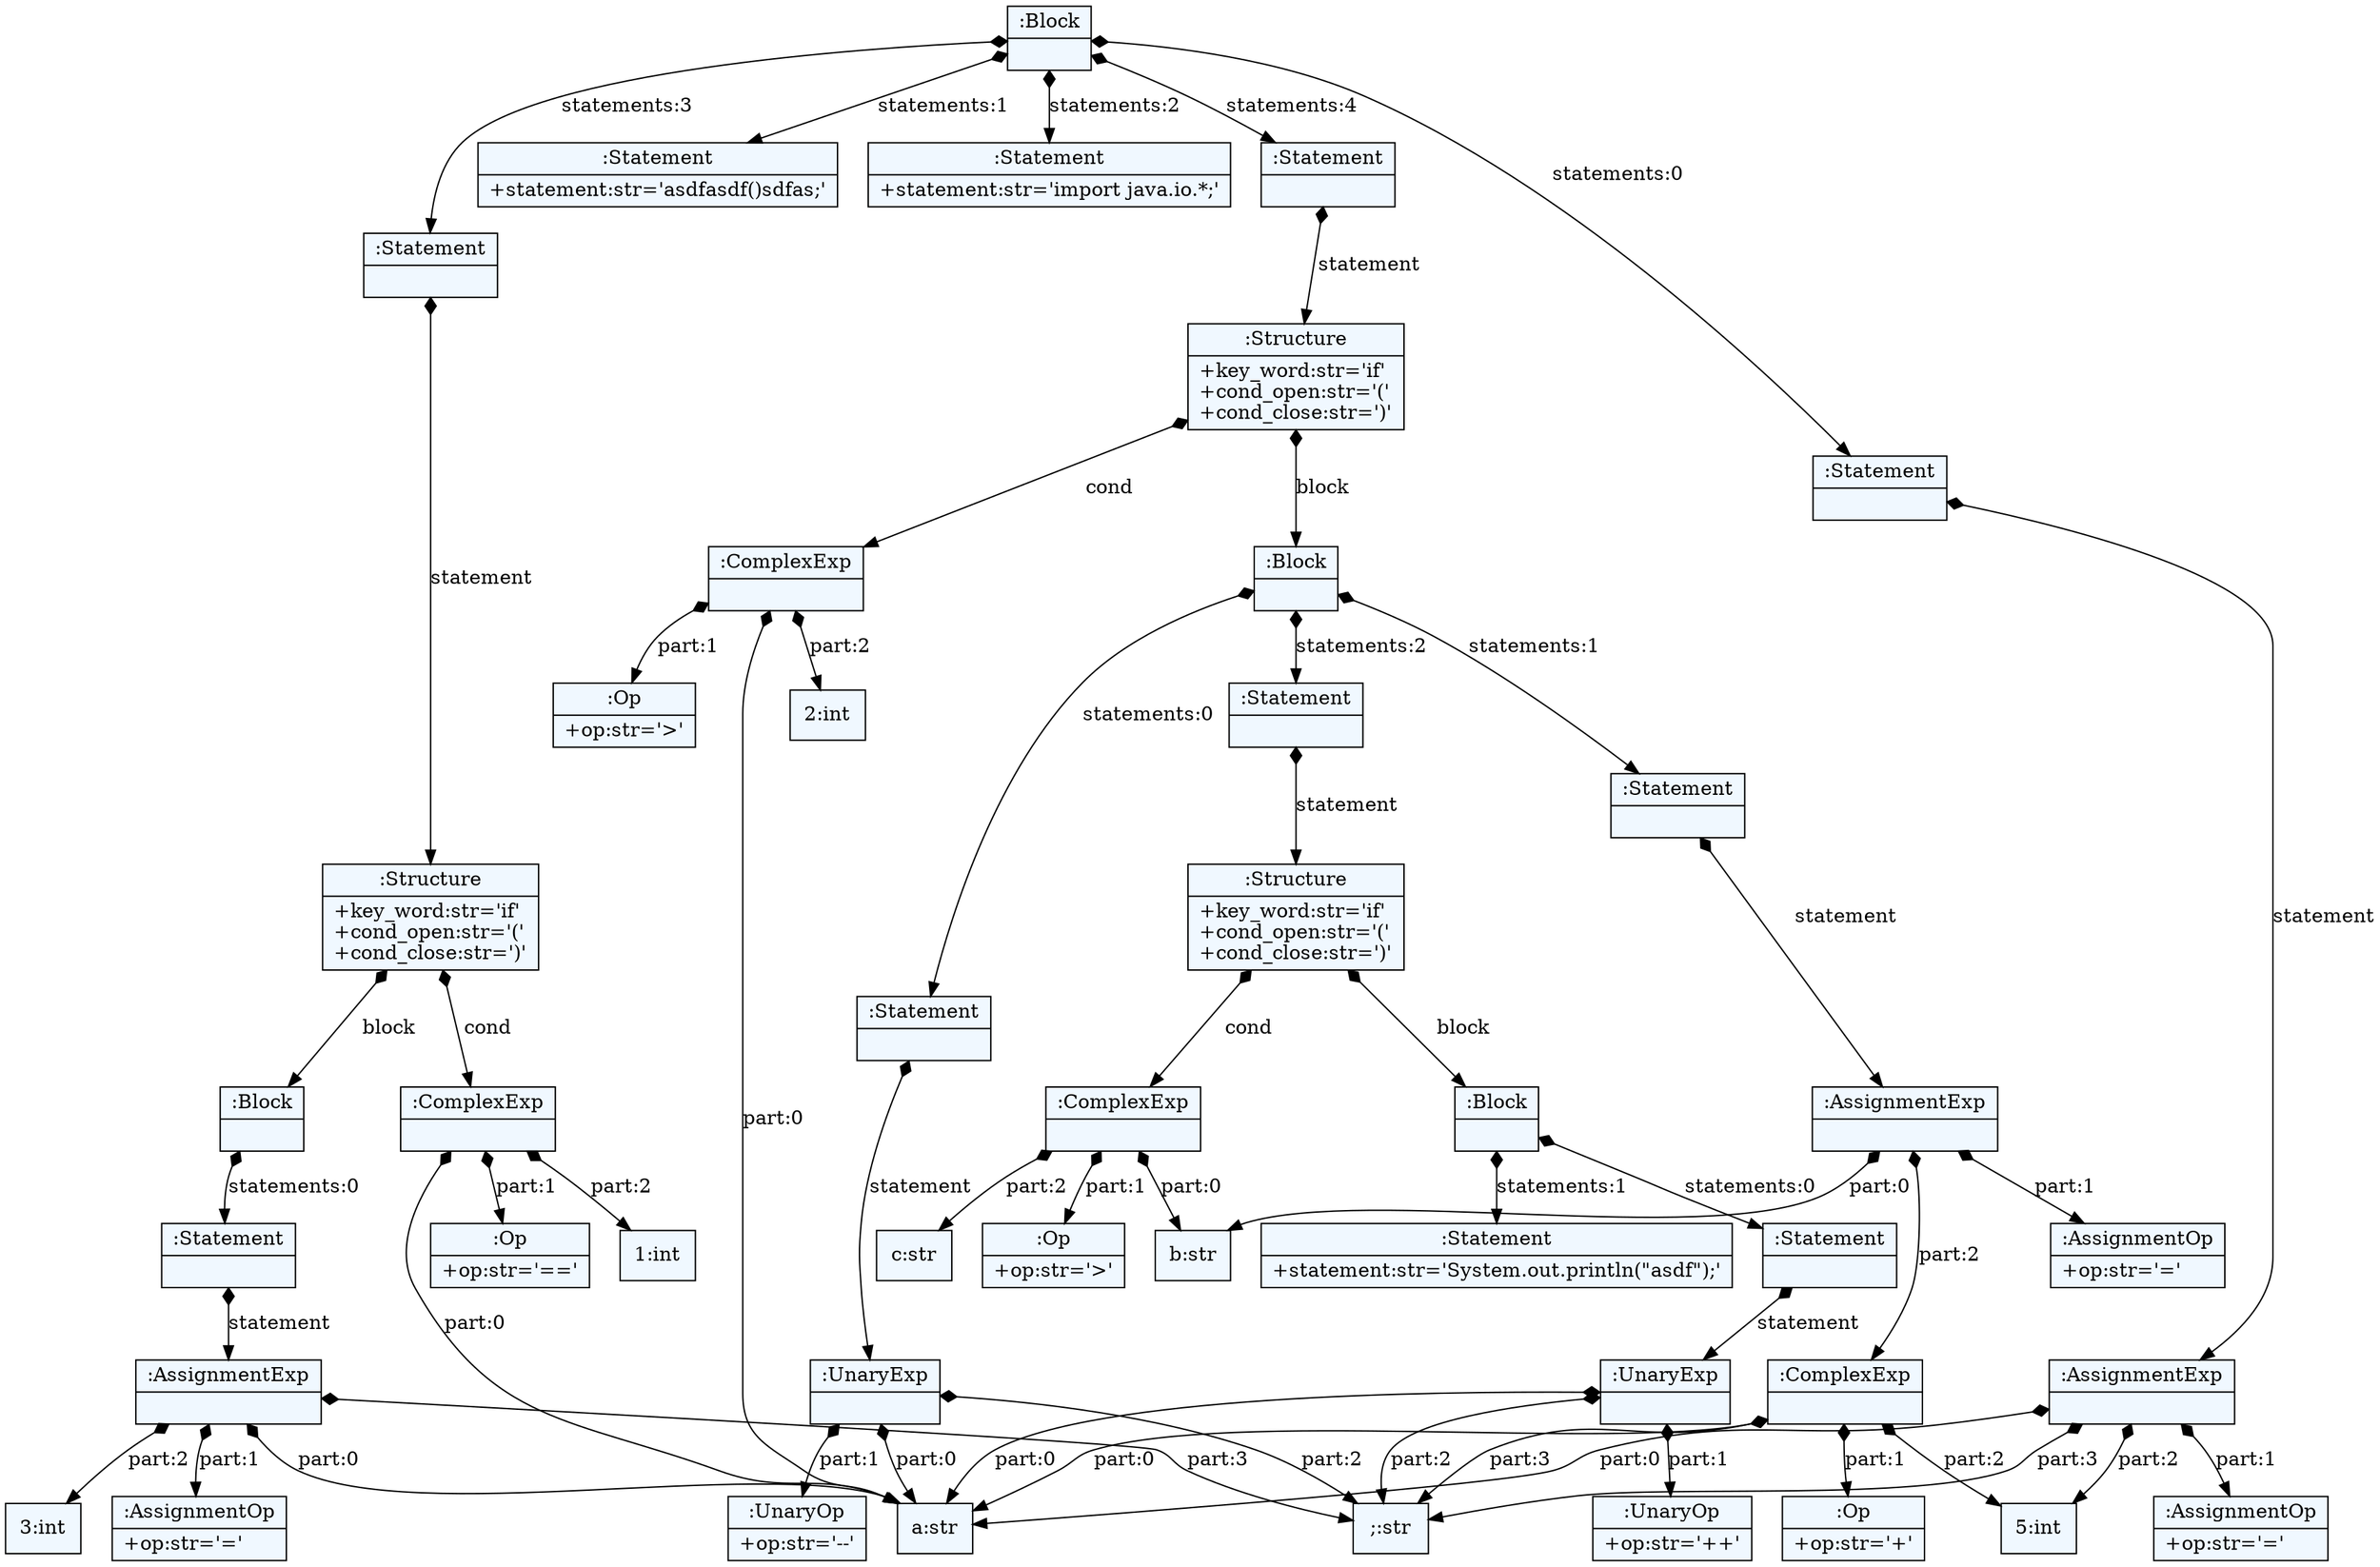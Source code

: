 
    digraph textX {
    fontname = "Bitstream Vera Sans"
    fontsize = 8
    node[
        shape=record,
        style=filled,
        fillcolor=aliceblue
    ]
    nodesep = 0.3
    edge[dir=black,arrowtail=empty]


140261613565216 -> 140261613434960 [label="statements:0" arrowtail=diamond dir=both]
140261613434960 -> 140261613435392 [label="statement" arrowtail=diamond dir=both]
140261613435392 -> "a:str" [label="part:0" arrowtail=diamond dir=both]
140261613435392 -> 140261613436256 [label="part:1" arrowtail=diamond dir=both]
140261613436256[label="{:AssignmentOp|+op:str='='\l}"]
140261613435392 -> "5:int" [label="part:2" arrowtail=diamond dir=both]
140261613435392 -> ";:str" [label="part:3" arrowtail=diamond dir=both]
140261613435392[label="{:AssignmentExp|}"]
140261613434960[label="{:Statement|}"]
140261613565216 -> 140261613436832 [label="statements:1" arrowtail=diamond dir=both]
140261613436832[label="{:Statement|+statement:str='asdfasdf()sdfas;'\l}"]
140261613565216 -> 140261613436352 [label="statements:2" arrowtail=diamond dir=both]
140261613436352[label="{:Statement|+statement:str='import java.io.*;'\l}"]
140261613565216 -> 140261613435536 [label="statements:3" arrowtail=diamond dir=both]
140261613435536 -> 140261613434000 [label="statement" arrowtail=diamond dir=both]
140261613434000 -> 140261613435728 [label="cond" arrowtail=diamond dir=both]
140261613435728 -> "a:str" [label="part:0" arrowtail=diamond dir=both]
140261613435728 -> 140261613499248 [label="part:1" arrowtail=diamond dir=both]
140261613499248[label="{:Op|+op:str='=='\l}"]
140261613435728 -> "1:int" [label="part:2" arrowtail=diamond dir=both]
140261613435728[label="{:ComplexExp|}"]
140261613434000 -> 140261613500304 [label="block" arrowtail=diamond dir=both]
140261613500304 -> 140261613500160 [label="statements:0" arrowtail=diamond dir=both]
140261613500160 -> 140261613501504 [label="statement" arrowtail=diamond dir=both]
140261613501504 -> "a:str" [label="part:0" arrowtail=diamond dir=both]
140261613501504 -> 140261613501792 [label="part:1" arrowtail=diamond dir=both]
140261613501792[label="{:AssignmentOp|+op:str='='\l}"]
140261613501504 -> "3:int" [label="part:2" arrowtail=diamond dir=both]
140261613501504 -> ";:str" [label="part:3" arrowtail=diamond dir=both]
140261613501504[label="{:AssignmentExp|}"]
140261613500160[label="{:Statement|}"]
140261613500304[label="{:Block|}"]
140261613434000[label="{:Structure|+key_word:str='if'\l+cond_open:str='('\l+cond_close:str=')'\l}"]
140261613435536[label="{:Statement|}"]
140261613565216 -> 140261613435344 [label="statements:4" arrowtail=diamond dir=both]
140261613435344 -> 140261613500112 [label="statement" arrowtail=diamond dir=both]
140261613500112 -> 140261613501696 [label="cond" arrowtail=diamond dir=both]
140261613501696 -> "a:str" [label="part:0" arrowtail=diamond dir=both]
140261613501696 -> 140261613501936 [label="part:1" arrowtail=diamond dir=both]
140261613501936[label="{:Op|+op:str='\>'\l}"]
140261613501696 -> "2:int" [label="part:2" arrowtail=diamond dir=both]
140261613501696[label="{:ComplexExp|}"]
140261613500112 -> 140261613502032 [label="block" arrowtail=diamond dir=both]
140261613502032 -> 140261613502224 [label="statements:0" arrowtail=diamond dir=both]
140261613502224 -> 140261613502368 [label="statement" arrowtail=diamond dir=both]
140261613502368 -> "a:str" [label="part:0" arrowtail=diamond dir=both]
140261613502368 -> 140261613289584 [label="part:1" arrowtail=diamond dir=both]
140261613289584[label="{:UnaryOp|+op:str='--'\l}"]
140261613502368 -> ";:str" [label="part:2" arrowtail=diamond dir=both]
140261613502368[label="{:UnaryExp|}"]
140261613502224[label="{:Statement|}"]
140261613502032 -> 140261613502320 [label="statements:1" arrowtail=diamond dir=both]
140261613502320 -> 140261613289680 [label="statement" arrowtail=diamond dir=both]
140261613289680 -> "b:str" [label="part:0" arrowtail=diamond dir=both]
140261613289680 -> 140261613289824 [label="part:1" arrowtail=diamond dir=both]
140261613289824[label="{:AssignmentOp|+op:str='='\l}"]
140261613289680 -> 140261613289920 [label="part:2" arrowtail=diamond dir=both]
140261613289920 -> "a:str" [label="part:0" arrowtail=diamond dir=both]
140261613289920 -> 140261613290064 [label="part:1" arrowtail=diamond dir=both]
140261613290064[label="{:Op|+op:str='+'\l}"]
140261613289920 -> "5:int" [label="part:2" arrowtail=diamond dir=both]
140261613289920 -> ";:str" [label="part:3" arrowtail=diamond dir=both]
140261613289920[label="{:ComplexExp|}"]
140261613289680[label="{:AssignmentExp|}"]
140261613502320[label="{:Statement|}"]
140261613502032 -> 140261613289536 [label="statements:2" arrowtail=diamond dir=both]
140261613289536 -> 140261613290160 [label="statement" arrowtail=diamond dir=both]
140261613290160 -> 140261613290256 [label="cond" arrowtail=diamond dir=both]
140261613290256 -> "b:str" [label="part:0" arrowtail=diamond dir=both]
140261613290256 -> 140261613290400 [label="part:1" arrowtail=diamond dir=both]
140261613290400[label="{:Op|+op:str='\>'\l}"]
140261613290256 -> "c:str" [label="part:2" arrowtail=diamond dir=both]
140261613290256[label="{:ComplexExp|}"]
140261613290160 -> 140261613290352 [label="block" arrowtail=diamond dir=both]
140261613290352 -> 140261613290640 [label="statements:0" arrowtail=diamond dir=both]
140261613290640 -> 140261613290784 [label="statement" arrowtail=diamond dir=both]
140261613290784 -> "a:str" [label="part:0" arrowtail=diamond dir=both]
140261613290784 -> 140261613290928 [label="part:1" arrowtail=diamond dir=both]
140261613290928[label="{:UnaryOp|+op:str='++'\l}"]
140261613290784 -> ";:str" [label="part:2" arrowtail=diamond dir=both]
140261613290784[label="{:UnaryExp|}"]
140261613290640[label="{:Statement|}"]
140261613290352 -> 140261613290736 [label="statements:1" arrowtail=diamond dir=both]
140261613290736[label="{:Statement|+statement:str='System.out.println(\"asdf\");'\l}"]
140261613290352[label="{:Block|}"]
140261613290160[label="{:Structure|+key_word:str='if'\l+cond_open:str='('\l+cond_close:str=')'\l}"]
140261613289536[label="{:Statement|}"]
140261613502032[label="{:Block|}"]
140261613500112[label="{:Structure|+key_word:str='if'\l+cond_open:str='('\l+cond_close:str=')'\l}"]
140261613435344[label="{:Statement|}"]
140261613565216[label="{:Block|}"]

}
